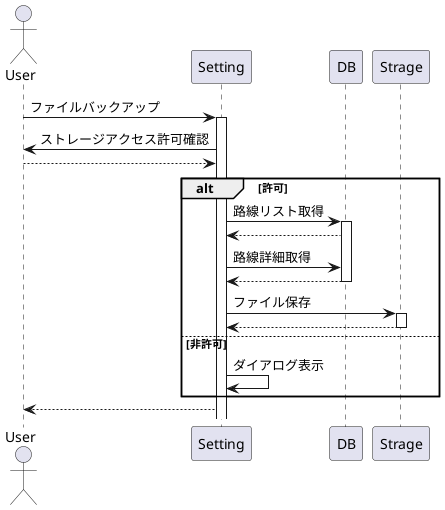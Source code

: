@startuml 路線追加
actor User

User -> Setting : ファイルバックアップ
activate Setting
Setting -> User : ストレージアクセス許可確認
User --> Setting
alt 許可
    Setting -> DB : 路線リスト取得
    activate DB
    DB --> Setting
    Setting -> DB : 路線詳細取得
    DB --> Setting
    deactivate DB
    Setting -> Strage: ファイル保存
    activate Strage
    Strage --> Setting
    deactivate Strage
else 非許可
    Setting -> Setting : ダイアログ表示
end
Setting --> User

@enduml